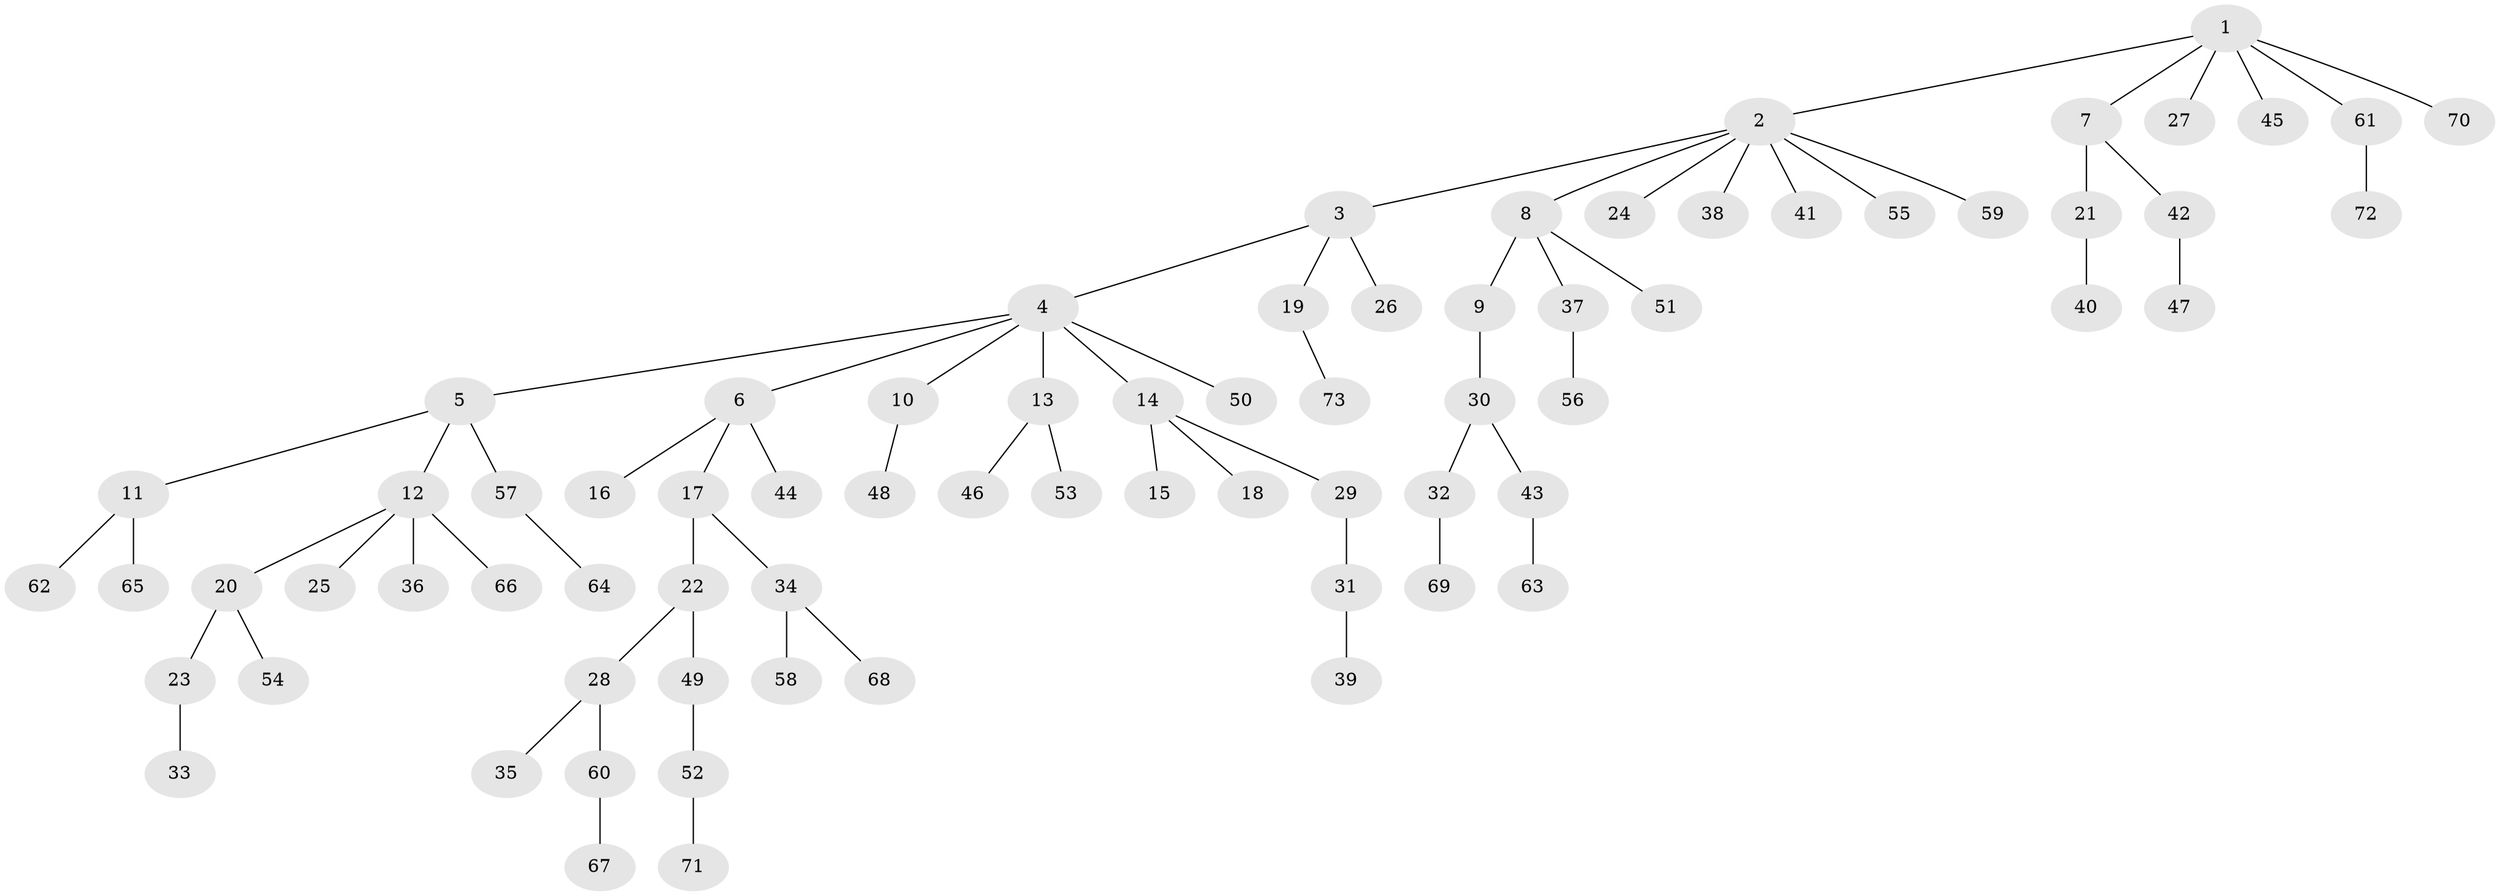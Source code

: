 // coarse degree distribution, {3: 0.24324324324324326, 4: 0.05405405405405406, 6: 0.02702702702702703, 1: 0.5135135135135135, 2: 0.16216216216216217}
// Generated by graph-tools (version 1.1) at 2025/51/03/04/25 22:51:54]
// undirected, 73 vertices, 72 edges
graph export_dot {
  node [color=gray90,style=filled];
  1;
  2;
  3;
  4;
  5;
  6;
  7;
  8;
  9;
  10;
  11;
  12;
  13;
  14;
  15;
  16;
  17;
  18;
  19;
  20;
  21;
  22;
  23;
  24;
  25;
  26;
  27;
  28;
  29;
  30;
  31;
  32;
  33;
  34;
  35;
  36;
  37;
  38;
  39;
  40;
  41;
  42;
  43;
  44;
  45;
  46;
  47;
  48;
  49;
  50;
  51;
  52;
  53;
  54;
  55;
  56;
  57;
  58;
  59;
  60;
  61;
  62;
  63;
  64;
  65;
  66;
  67;
  68;
  69;
  70;
  71;
  72;
  73;
  1 -- 2;
  1 -- 7;
  1 -- 27;
  1 -- 45;
  1 -- 61;
  1 -- 70;
  2 -- 3;
  2 -- 8;
  2 -- 24;
  2 -- 38;
  2 -- 41;
  2 -- 55;
  2 -- 59;
  3 -- 4;
  3 -- 19;
  3 -- 26;
  4 -- 5;
  4 -- 6;
  4 -- 10;
  4 -- 13;
  4 -- 14;
  4 -- 50;
  5 -- 11;
  5 -- 12;
  5 -- 57;
  6 -- 16;
  6 -- 17;
  6 -- 44;
  7 -- 21;
  7 -- 42;
  8 -- 9;
  8 -- 37;
  8 -- 51;
  9 -- 30;
  10 -- 48;
  11 -- 62;
  11 -- 65;
  12 -- 20;
  12 -- 25;
  12 -- 36;
  12 -- 66;
  13 -- 46;
  13 -- 53;
  14 -- 15;
  14 -- 18;
  14 -- 29;
  17 -- 22;
  17 -- 34;
  19 -- 73;
  20 -- 23;
  20 -- 54;
  21 -- 40;
  22 -- 28;
  22 -- 49;
  23 -- 33;
  28 -- 35;
  28 -- 60;
  29 -- 31;
  30 -- 32;
  30 -- 43;
  31 -- 39;
  32 -- 69;
  34 -- 58;
  34 -- 68;
  37 -- 56;
  42 -- 47;
  43 -- 63;
  49 -- 52;
  52 -- 71;
  57 -- 64;
  60 -- 67;
  61 -- 72;
}
